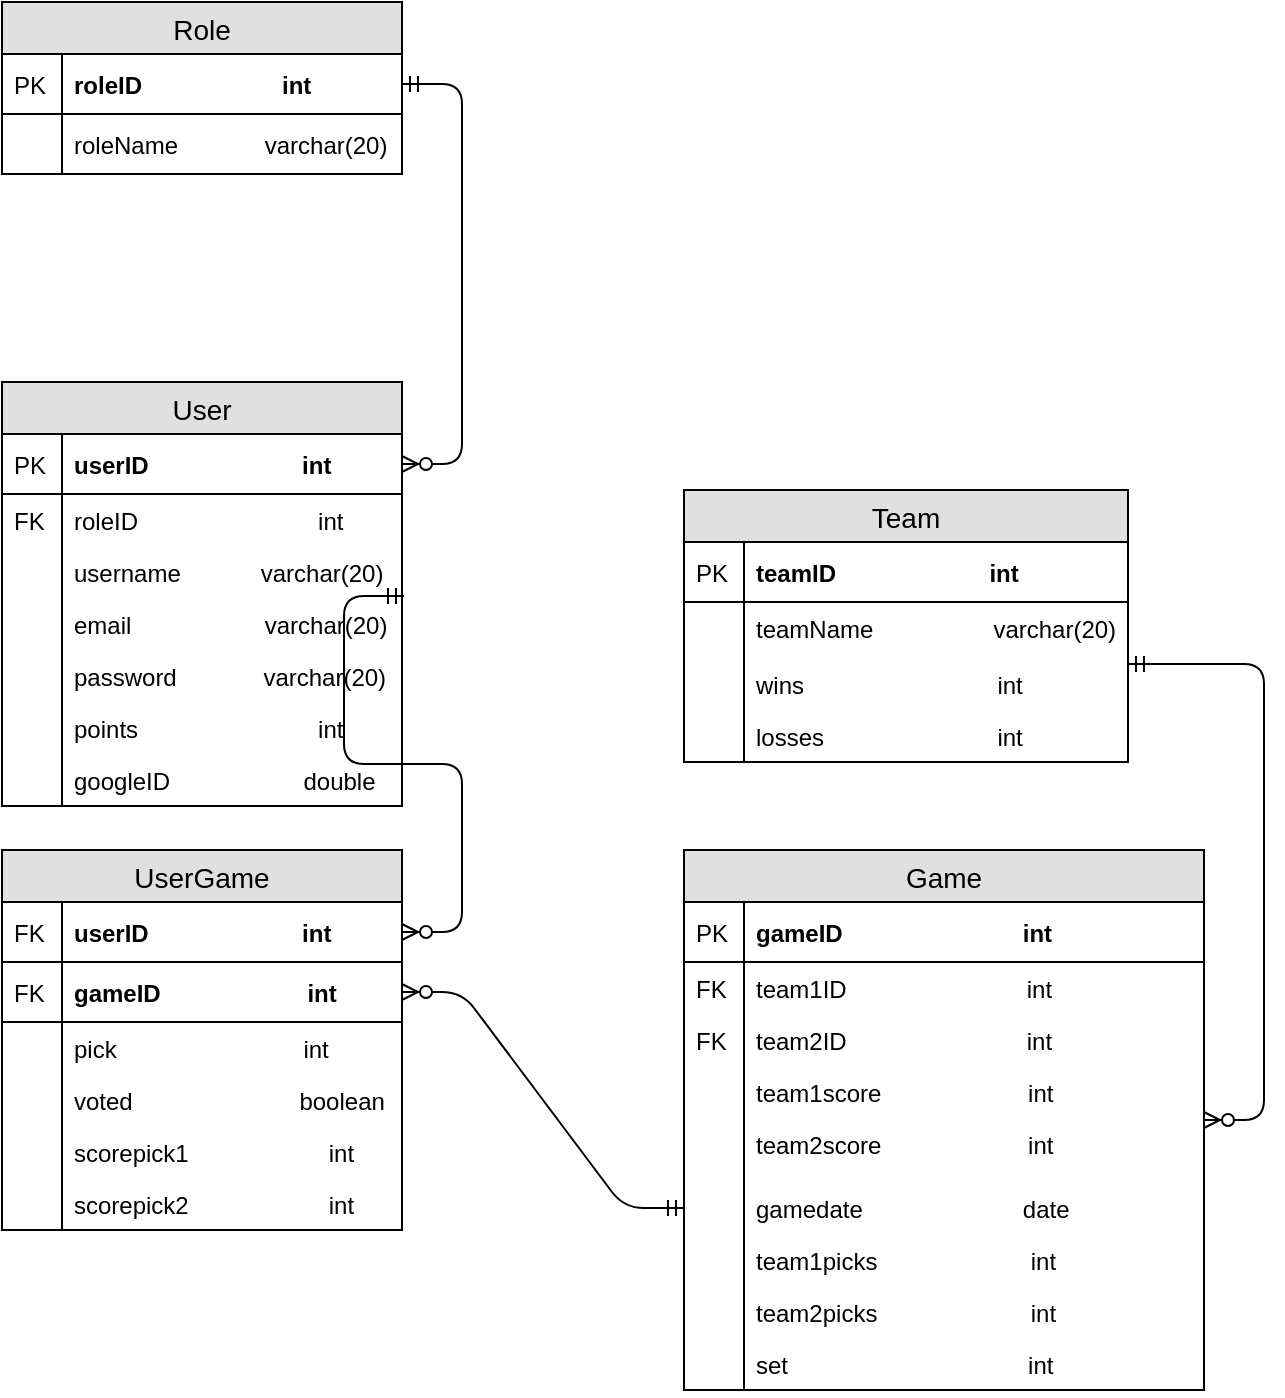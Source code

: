 <mxfile version="10.6.5" type="google"><diagram name="Page-1" id="c4acf3e9-155e-7222-9cf6-157b1a14988f"><mxGraphModel dx="1394" dy="765" grid="1" gridSize="10" guides="1" tooltips="1" connect="1" arrows="1" fold="1" page="1" pageScale="1" pageWidth="850" pageHeight="1100" background="#ffffff" math="0" shadow="0"><root><mxCell id="0"/><mxCell id="1" parent="0"/><mxCell id="39dg3uJoc_Ke6w2QGNff-1" value="User" style="swimlane;fontStyle=0;childLayout=stackLayout;horizontal=1;startSize=26;fillColor=#e0e0e0;horizontalStack=0;resizeParent=1;resizeParentMax=0;resizeLast=0;collapsible=1;marginBottom=0;swimlaneFillColor=#ffffff;align=center;fontSize=14;" parent="1" vertex="1"><mxGeometry x="169" y="260" width="200" height="212" as="geometry"/></mxCell><mxCell id="39dg3uJoc_Ke6w2QGNff-2" value="userID                       int" style="shape=partialRectangle;top=0;left=0;right=0;bottom=1;align=left;verticalAlign=middle;fillColor=none;spacingLeft=34;spacingRight=4;overflow=hidden;rotatable=0;points=[[0,0.5],[1,0.5]];portConstraint=eastwest;dropTarget=0;fontStyle=1;fontSize=12;" parent="39dg3uJoc_Ke6w2QGNff-1" vertex="1"><mxGeometry y="26" width="200" height="30" as="geometry"/></mxCell><mxCell id="39dg3uJoc_Ke6w2QGNff-3" value="PK" style="shape=partialRectangle;top=0;left=0;bottom=0;fillColor=none;align=left;verticalAlign=middle;spacingLeft=4;spacingRight=4;overflow=hidden;rotatable=0;points=[];portConstraint=eastwest;part=1;fontSize=12;" parent="39dg3uJoc_Ke6w2QGNff-2" vertex="1" connectable="0"><mxGeometry width="30" height="30" as="geometry"/></mxCell><mxCell id="LeWe9quXW1qMFzqCI5t3-9" value="roleID                           int " style="shape=partialRectangle;top=0;left=0;right=0;bottom=0;align=left;verticalAlign=top;fillColor=none;spacingLeft=34;spacingRight=4;overflow=hidden;rotatable=0;points=[[0,0.5],[1,0.5]];portConstraint=eastwest;dropTarget=0;fontSize=12;" parent="39dg3uJoc_Ke6w2QGNff-1" vertex="1"><mxGeometry y="56" width="200" height="26" as="geometry"/></mxCell><mxCell id="LeWe9quXW1qMFzqCI5t3-10" value="FK" style="shape=partialRectangle;top=0;left=0;bottom=0;fillColor=none;align=left;verticalAlign=top;spacingLeft=4;spacingRight=4;overflow=hidden;rotatable=0;points=[];portConstraint=eastwest;part=1;fontSize=12;" parent="LeWe9quXW1qMFzqCI5t3-9" vertex="1" connectable="0"><mxGeometry width="30" height="26" as="geometry"/></mxCell><mxCell id="39dg3uJoc_Ke6w2QGNff-4" value="username            varchar(20)" style="shape=partialRectangle;top=0;left=0;right=0;bottom=0;align=left;verticalAlign=top;fillColor=none;spacingLeft=34;spacingRight=4;overflow=hidden;rotatable=0;points=[[0,0.5],[1,0.5]];portConstraint=eastwest;dropTarget=0;fontSize=12;" parent="39dg3uJoc_Ke6w2QGNff-1" vertex="1"><mxGeometry y="82" width="200" height="26" as="geometry"/></mxCell><mxCell id="39dg3uJoc_Ke6w2QGNff-5" value="" style="shape=partialRectangle;top=0;left=0;bottom=0;fillColor=none;align=left;verticalAlign=top;spacingLeft=4;spacingRight=4;overflow=hidden;rotatable=0;points=[];portConstraint=eastwest;part=1;fontSize=12;" parent="39dg3uJoc_Ke6w2QGNff-4" vertex="1" connectable="0"><mxGeometry width="30" height="26" as="geometry"/></mxCell><mxCell id="39dg3uJoc_Ke6w2QGNff-6" value="email                    varchar(20)" style="shape=partialRectangle;top=0;left=0;right=0;bottom=0;align=left;verticalAlign=top;fillColor=none;spacingLeft=34;spacingRight=4;overflow=hidden;rotatable=0;points=[[0,0.5],[1,0.5]];portConstraint=eastwest;dropTarget=0;fontSize=12;" parent="39dg3uJoc_Ke6w2QGNff-1" vertex="1"><mxGeometry y="108" width="200" height="26" as="geometry"/></mxCell><mxCell id="39dg3uJoc_Ke6w2QGNff-7" value="" style="shape=partialRectangle;top=0;left=0;bottom=0;fillColor=none;align=left;verticalAlign=top;spacingLeft=4;spacingRight=4;overflow=hidden;rotatable=0;points=[];portConstraint=eastwest;part=1;fontSize=12;" parent="39dg3uJoc_Ke6w2QGNff-6" vertex="1" connectable="0"><mxGeometry width="30" height="26" as="geometry"/></mxCell><mxCell id="39dg3uJoc_Ke6w2QGNff-8" value="password             varchar(20)" style="shape=partialRectangle;top=0;left=0;right=0;bottom=0;align=left;verticalAlign=top;fillColor=none;spacingLeft=34;spacingRight=4;overflow=hidden;rotatable=0;points=[[0,0.5],[1,0.5]];portConstraint=eastwest;dropTarget=0;fontSize=12;" parent="39dg3uJoc_Ke6w2QGNff-1" vertex="1"><mxGeometry y="134" width="200" height="26" as="geometry"/></mxCell><mxCell id="39dg3uJoc_Ke6w2QGNff-9" value="" style="shape=partialRectangle;top=0;left=0;bottom=0;fillColor=none;align=left;verticalAlign=top;spacingLeft=4;spacingRight=4;overflow=hidden;rotatable=0;points=[];portConstraint=eastwest;part=1;fontSize=12;" parent="39dg3uJoc_Ke6w2QGNff-8" vertex="1" connectable="0"><mxGeometry width="30" height="26" as="geometry"/></mxCell><mxCell id="39dg3uJoc_Ke6w2QGNff-10" value="points                           int " style="shape=partialRectangle;top=0;left=0;right=0;bottom=0;align=left;verticalAlign=top;fillColor=none;spacingLeft=34;spacingRight=4;overflow=hidden;rotatable=0;points=[[0,0.5],[1,0.5]];portConstraint=eastwest;dropTarget=0;fontSize=12;" parent="39dg3uJoc_Ke6w2QGNff-1" vertex="1"><mxGeometry y="160" width="200" height="26" as="geometry"/></mxCell><mxCell id="39dg3uJoc_Ke6w2QGNff-11" value="" style="shape=partialRectangle;top=0;left=0;bottom=0;fillColor=none;align=left;verticalAlign=top;spacingLeft=4;spacingRight=4;overflow=hidden;rotatable=0;points=[];portConstraint=eastwest;part=1;fontSize=12;" parent="39dg3uJoc_Ke6w2QGNff-10" vertex="1" connectable="0"><mxGeometry width="30" height="26" as="geometry"/></mxCell><mxCell id="KqCYt2lzJXgS1s0u8yYF-1" value="googleID                    double " style="shape=partialRectangle;top=0;left=0;right=0;bottom=0;align=left;verticalAlign=top;fillColor=none;spacingLeft=34;spacingRight=4;overflow=hidden;rotatable=0;points=[[0,0.5],[1,0.5]];portConstraint=eastwest;dropTarget=0;fontSize=12;" parent="39dg3uJoc_Ke6w2QGNff-1" vertex="1"><mxGeometry y="186" width="200" height="26" as="geometry"/></mxCell><mxCell id="KqCYt2lzJXgS1s0u8yYF-2" value="" style="shape=partialRectangle;top=0;left=0;bottom=0;fillColor=none;align=left;verticalAlign=top;spacingLeft=4;spacingRight=4;overflow=hidden;rotatable=0;points=[];portConstraint=eastwest;part=1;fontSize=12;" parent="KqCYt2lzJXgS1s0u8yYF-1" vertex="1" connectable="0"><mxGeometry width="30" height="26" as="geometry"/></mxCell><mxCell id="39dg3uJoc_Ke6w2QGNff-12" value="Team" style="swimlane;fontStyle=0;childLayout=stackLayout;horizontal=1;startSize=26;fillColor=#e0e0e0;horizontalStack=0;resizeParent=1;resizeParentMax=0;resizeLast=0;collapsible=1;marginBottom=0;swimlaneFillColor=#ffffff;align=center;fontSize=14;" parent="1" vertex="1"><mxGeometry x="510" y="314" width="222" height="136" as="geometry"/></mxCell><mxCell id="39dg3uJoc_Ke6w2QGNff-13" value="teamID                       int" style="shape=partialRectangle;top=0;left=0;right=0;bottom=1;align=left;verticalAlign=middle;fillColor=none;spacingLeft=34;spacingRight=4;overflow=hidden;rotatable=0;points=[[0,0.5],[1,0.5]];portConstraint=eastwest;dropTarget=0;fontStyle=1;fontSize=12;" parent="39dg3uJoc_Ke6w2QGNff-12" vertex="1"><mxGeometry y="26" width="222" height="30" as="geometry"/></mxCell><mxCell id="39dg3uJoc_Ke6w2QGNff-14" value="PK" style="shape=partialRectangle;top=0;left=0;bottom=0;fillColor=none;align=left;verticalAlign=middle;spacingLeft=4;spacingRight=4;overflow=hidden;rotatable=0;points=[];portConstraint=eastwest;part=1;fontSize=12;" parent="39dg3uJoc_Ke6w2QGNff-13" vertex="1" connectable="0"><mxGeometry width="30" height="30" as="geometry"/></mxCell><mxCell id="39dg3uJoc_Ke6w2QGNff-15" value="teamName                  varchar(20)" style="shape=partialRectangle;top=0;left=0;right=0;bottom=0;align=left;verticalAlign=top;fillColor=none;spacingLeft=34;spacingRight=4;overflow=hidden;rotatable=0;points=[[0,0.5],[1,0.5]];portConstraint=eastwest;dropTarget=0;fontSize=12;" parent="39dg3uJoc_Ke6w2QGNff-12" vertex="1"><mxGeometry y="56" width="222" height="26" as="geometry"/></mxCell><mxCell id="39dg3uJoc_Ke6w2QGNff-16" value="" style="shape=partialRectangle;top=0;left=0;bottom=0;fillColor=none;align=left;verticalAlign=top;spacingLeft=4;spacingRight=4;overflow=hidden;rotatable=0;points=[];portConstraint=eastwest;part=1;fontSize=12;" parent="39dg3uJoc_Ke6w2QGNff-15" vertex="1" connectable="0"><mxGeometry width="30" height="26" as="geometry"/></mxCell><mxCell id="39dg3uJoc_Ke6w2QGNff-17" value="" style="shape=partialRectangle;top=0;left=0;right=0;bottom=0;align=left;verticalAlign=top;fillColor=none;spacingLeft=34;spacingRight=4;overflow=hidden;rotatable=0;points=[[0,0.5],[1,0.5]];portConstraint=eastwest;dropTarget=0;fontSize=12;" parent="39dg3uJoc_Ke6w2QGNff-12" vertex="1"><mxGeometry y="82" width="222" height="2" as="geometry"/></mxCell><mxCell id="39dg3uJoc_Ke6w2QGNff-18" value="" style="shape=partialRectangle;top=0;left=0;bottom=0;fillColor=none;align=left;verticalAlign=top;spacingLeft=4;spacingRight=4;overflow=hidden;rotatable=0;points=[];portConstraint=eastwest;part=1;fontSize=12;" parent="39dg3uJoc_Ke6w2QGNff-17" vertex="1" connectable="0"><mxGeometry width="30" height="2" as="geometry"/></mxCell><mxCell id="39dg3uJoc_Ke6w2QGNff-19" value="wins                             int" style="shape=partialRectangle;top=0;left=0;right=0;bottom=0;align=left;verticalAlign=top;fillColor=none;spacingLeft=34;spacingRight=4;overflow=hidden;rotatable=0;points=[[0,0.5],[1,0.5]];portConstraint=eastwest;dropTarget=0;fontSize=12;" parent="39dg3uJoc_Ke6w2QGNff-12" vertex="1"><mxGeometry y="84" width="222" height="26" as="geometry"/></mxCell><mxCell id="39dg3uJoc_Ke6w2QGNff-20" value="" style="shape=partialRectangle;top=0;left=0;bottom=0;fillColor=none;align=left;verticalAlign=top;spacingLeft=4;spacingRight=4;overflow=hidden;rotatable=0;points=[];portConstraint=eastwest;part=1;fontSize=12;" parent="39dg3uJoc_Ke6w2QGNff-19" vertex="1" connectable="0"><mxGeometry width="30" height="26" as="geometry"/></mxCell><mxCell id="39dg3uJoc_Ke6w2QGNff-21" value="losses                          int" style="shape=partialRectangle;top=0;left=0;right=0;bottom=0;align=left;verticalAlign=top;fillColor=none;spacingLeft=34;spacingRight=4;overflow=hidden;rotatable=0;points=[[0,0.5],[1,0.5]];portConstraint=eastwest;dropTarget=0;fontSize=12;" parent="39dg3uJoc_Ke6w2QGNff-12" vertex="1"><mxGeometry y="110" width="222" height="26" as="geometry"/></mxCell><mxCell id="39dg3uJoc_Ke6w2QGNff-22" value="" style="shape=partialRectangle;top=0;left=0;bottom=0;fillColor=none;align=left;verticalAlign=top;spacingLeft=4;spacingRight=4;overflow=hidden;rotatable=0;points=[];portConstraint=eastwest;part=1;fontSize=12;" parent="39dg3uJoc_Ke6w2QGNff-21" vertex="1" connectable="0"><mxGeometry width="30" height="26" as="geometry"/></mxCell><mxCell id="39dg3uJoc_Ke6w2QGNff-23" value="Game" style="swimlane;fontStyle=0;childLayout=stackLayout;horizontal=1;startSize=26;fillColor=#e0e0e0;horizontalStack=0;resizeParent=1;resizeParentMax=0;resizeLast=0;collapsible=1;marginBottom=0;swimlaneFillColor=#ffffff;align=center;fontSize=14;" parent="1" vertex="1"><mxGeometry x="510" y="494" width="260" height="270" as="geometry"/></mxCell><mxCell id="39dg3uJoc_Ke6w2QGNff-24" value="gameID                           int" style="shape=partialRectangle;top=0;left=0;right=0;bottom=1;align=left;verticalAlign=middle;fillColor=none;spacingLeft=34;spacingRight=4;overflow=hidden;rotatable=0;points=[[0,0.5],[1,0.5]];portConstraint=eastwest;dropTarget=0;fontStyle=1;fontSize=12;" parent="39dg3uJoc_Ke6w2QGNff-23" vertex="1"><mxGeometry y="26" width="260" height="30" as="geometry"/></mxCell><mxCell id="39dg3uJoc_Ke6w2QGNff-25" value="PK" style="shape=partialRectangle;top=0;left=0;bottom=0;fillColor=none;align=left;verticalAlign=middle;spacingLeft=4;spacingRight=4;overflow=hidden;rotatable=0;points=[];portConstraint=eastwest;part=1;fontSize=12;" parent="39dg3uJoc_Ke6w2QGNff-24" vertex="1" connectable="0"><mxGeometry width="30" height="30" as="geometry"/></mxCell><mxCell id="3FvSKRWVDA4iDzzyhuEv-1" value="team1ID                           int" style="shape=partialRectangle;top=0;left=0;right=0;bottom=0;align=left;verticalAlign=top;fillColor=none;spacingLeft=34;spacingRight=4;overflow=hidden;rotatable=0;points=[[0,0.5],[1,0.5]];portConstraint=eastwest;dropTarget=0;fontSize=12;" parent="39dg3uJoc_Ke6w2QGNff-23" vertex="1"><mxGeometry y="56" width="260" height="26" as="geometry"/></mxCell><mxCell id="3FvSKRWVDA4iDzzyhuEv-2" value="FK" style="shape=partialRectangle;top=0;left=0;bottom=0;fillColor=none;align=left;verticalAlign=top;spacingLeft=4;spacingRight=4;overflow=hidden;rotatable=0;points=[];portConstraint=eastwest;part=1;fontSize=12;" parent="3FvSKRWVDA4iDzzyhuEv-1" vertex="1" connectable="0"><mxGeometry width="30" height="26" as="geometry"/></mxCell><mxCell id="3FvSKRWVDA4iDzzyhuEv-5" value="team2ID                           int" style="shape=partialRectangle;top=0;left=0;right=0;bottom=0;align=left;verticalAlign=top;fillColor=none;spacingLeft=34;spacingRight=4;overflow=hidden;rotatable=0;points=[[0,0.5],[1,0.5]];portConstraint=eastwest;dropTarget=0;fontSize=12;" parent="39dg3uJoc_Ke6w2QGNff-23" vertex="1"><mxGeometry y="82" width="260" height="26" as="geometry"/></mxCell><mxCell id="3FvSKRWVDA4iDzzyhuEv-6" value="FK" style="shape=partialRectangle;top=0;left=0;bottom=0;fillColor=none;align=left;verticalAlign=top;spacingLeft=4;spacingRight=4;overflow=hidden;rotatable=0;points=[];portConstraint=eastwest;part=1;fontSize=12;" parent="3FvSKRWVDA4iDzzyhuEv-5" vertex="1" connectable="0"><mxGeometry width="30" height="26" as="geometry"/></mxCell><mxCell id="39dg3uJoc_Ke6w2QGNff-26" value="team1score                      int&#10;&#10;" style="shape=partialRectangle;top=0;left=0;right=0;bottom=0;align=left;verticalAlign=top;fillColor=none;spacingLeft=34;spacingRight=4;overflow=hidden;rotatable=0;points=[[0,0.5],[1,0.5]];portConstraint=eastwest;dropTarget=0;fontSize=12;" parent="39dg3uJoc_Ke6w2QGNff-23" vertex="1"><mxGeometry y="108" width="260" height="26" as="geometry"/></mxCell><mxCell id="39dg3uJoc_Ke6w2QGNff-27" value="" style="shape=partialRectangle;top=0;left=0;bottom=0;fillColor=none;align=left;verticalAlign=top;spacingLeft=4;spacingRight=4;overflow=hidden;rotatable=0;points=[];portConstraint=eastwest;part=1;fontSize=12;" parent="39dg3uJoc_Ke6w2QGNff-26" vertex="1" connectable="0"><mxGeometry width="30" height="26" as="geometry"/></mxCell><mxCell id="39dg3uJoc_Ke6w2QGNff-28" value="team2score                      int" style="shape=partialRectangle;top=0;left=0;right=0;bottom=0;align=left;verticalAlign=top;fillColor=none;spacingLeft=34;spacingRight=4;overflow=hidden;rotatable=0;points=[[0,0.5],[1,0.5]];portConstraint=eastwest;dropTarget=0;fontSize=12;" parent="39dg3uJoc_Ke6w2QGNff-23" vertex="1"><mxGeometry y="134" width="260" height="28" as="geometry"/></mxCell><mxCell id="39dg3uJoc_Ke6w2QGNff-29" value="" style="shape=partialRectangle;top=0;left=0;bottom=0;fillColor=none;align=left;verticalAlign=top;spacingLeft=4;spacingRight=4;overflow=hidden;rotatable=0;points=[];portConstraint=eastwest;part=1;fontSize=12;" parent="39dg3uJoc_Ke6w2QGNff-28" vertex="1" connectable="0"><mxGeometry width="30" height="28" as="geometry"/></mxCell><mxCell id="39dg3uJoc_Ke6w2QGNff-30" value="" style="shape=partialRectangle;top=0;left=0;right=0;bottom=0;align=left;verticalAlign=top;fillColor=none;spacingLeft=34;spacingRight=4;overflow=hidden;rotatable=0;points=[[0,0.5],[1,0.5]];portConstraint=eastwest;dropTarget=0;fontSize=12;" parent="39dg3uJoc_Ke6w2QGNff-23" vertex="1"><mxGeometry y="162" width="260" height="4" as="geometry"/></mxCell><mxCell id="39dg3uJoc_Ke6w2QGNff-31" value="" style="shape=partialRectangle;top=0;left=0;bottom=0;fillColor=none;align=left;verticalAlign=top;spacingLeft=4;spacingRight=4;overflow=hidden;rotatable=0;points=[];portConstraint=eastwest;part=1;fontSize=12;" parent="39dg3uJoc_Ke6w2QGNff-30" vertex="1" connectable="0"><mxGeometry width="30" height="4" as="geometry"/></mxCell><mxCell id="39dg3uJoc_Ke6w2QGNff-32" value="gamedate                        date" style="shape=partialRectangle;top=0;left=0;right=0;bottom=0;align=left;verticalAlign=top;fillColor=none;spacingLeft=34;spacingRight=4;overflow=hidden;rotatable=0;points=[[0,0.5],[1,0.5]];portConstraint=eastwest;dropTarget=0;fontSize=12;" parent="39dg3uJoc_Ke6w2QGNff-23" vertex="1"><mxGeometry y="166" width="260" height="26" as="geometry"/></mxCell><mxCell id="39dg3uJoc_Ke6w2QGNff-33" value="" style="shape=partialRectangle;top=0;left=0;bottom=0;fillColor=none;align=left;verticalAlign=top;spacingLeft=4;spacingRight=4;overflow=hidden;rotatable=0;points=[];portConstraint=eastwest;part=1;fontSize=12;" parent="39dg3uJoc_Ke6w2QGNff-32" vertex="1" connectable="0"><mxGeometry width="30" height="26" as="geometry"/></mxCell><mxCell id="lmtVafjaOacit0q6Twhu-1" value="team1picks                       int" style="shape=partialRectangle;top=0;left=0;right=0;bottom=0;align=left;verticalAlign=top;fillColor=none;spacingLeft=34;spacingRight=4;overflow=hidden;rotatable=0;points=[[0,0.5],[1,0.5]];portConstraint=eastwest;dropTarget=0;fontSize=12;" parent="39dg3uJoc_Ke6w2QGNff-23" vertex="1"><mxGeometry y="192" width="260" height="26" as="geometry"/></mxCell><mxCell id="lmtVafjaOacit0q6Twhu-2" value="" style="shape=partialRectangle;top=0;left=0;bottom=0;fillColor=none;align=left;verticalAlign=top;spacingLeft=4;spacingRight=4;overflow=hidden;rotatable=0;points=[];portConstraint=eastwest;part=1;fontSize=12;" parent="lmtVafjaOacit0q6Twhu-1" vertex="1" connectable="0"><mxGeometry width="30" height="26" as="geometry"/></mxCell><mxCell id="lmtVafjaOacit0q6Twhu-3" value="team2picks                       int" style="shape=partialRectangle;top=0;left=0;right=0;bottom=0;align=left;verticalAlign=top;fillColor=none;spacingLeft=34;spacingRight=4;overflow=hidden;rotatable=0;points=[[0,0.5],[1,0.5]];portConstraint=eastwest;dropTarget=0;fontSize=12;" parent="39dg3uJoc_Ke6w2QGNff-23" vertex="1"><mxGeometry y="218" width="260" height="26" as="geometry"/></mxCell><mxCell id="lmtVafjaOacit0q6Twhu-4" value="" style="shape=partialRectangle;top=0;left=0;bottom=0;fillColor=none;align=left;verticalAlign=top;spacingLeft=4;spacingRight=4;overflow=hidden;rotatable=0;points=[];portConstraint=eastwest;part=1;fontSize=12;" parent="lmtVafjaOacit0q6Twhu-3" vertex="1" connectable="0"><mxGeometry width="30" height="26" as="geometry"/></mxCell><mxCell id="jA7tQxrb5mG8bH9ooto4-1" value="set                                    int" style="shape=partialRectangle;top=0;left=0;right=0;bottom=0;align=left;verticalAlign=top;fillColor=none;spacingLeft=34;spacingRight=4;overflow=hidden;rotatable=0;points=[[0,0.5],[1,0.5]];portConstraint=eastwest;dropTarget=0;fontSize=12;" parent="39dg3uJoc_Ke6w2QGNff-23" vertex="1"><mxGeometry y="244" width="260" height="26" as="geometry"/></mxCell><mxCell id="jA7tQxrb5mG8bH9ooto4-2" value="" style="shape=partialRectangle;top=0;left=0;bottom=0;fillColor=none;align=left;verticalAlign=top;spacingLeft=4;spacingRight=4;overflow=hidden;rotatable=0;points=[];portConstraint=eastwest;part=1;fontSize=12;" parent="jA7tQxrb5mG8bH9ooto4-1" connectable="0" vertex="1"><mxGeometry width="30" height="26" as="geometry"/></mxCell><mxCell id="39dg3uJoc_Ke6w2QGNff-42" value="" style="edgeStyle=entityRelationEdgeStyle;fontSize=12;html=1;endArrow=ERzeroToMany;startArrow=ERmandOne;exitX=1;exitY=0.115;exitDx=0;exitDy=0;exitPerimeter=0;" parent="1" source="39dg3uJoc_Ke6w2QGNff-19" target="39dg3uJoc_Ke6w2QGNff-23" edge="1"><mxGeometry width="100" height="100" relative="1" as="geometry"><mxPoint x="860" y="440" as="sourcePoint"/><mxPoint x="780" y="562" as="targetPoint"/></mxGeometry></mxCell><mxCell id="SED06IVvF_NoDEgSNBNS-1" value="UserGame" style="swimlane;fontStyle=0;childLayout=stackLayout;horizontal=1;startSize=26;fillColor=#e0e0e0;horizontalStack=0;resizeParent=1;resizeParentMax=0;resizeLast=0;collapsible=1;marginBottom=0;swimlaneFillColor=#ffffff;align=center;fontSize=14;" parent="1" vertex="1"><mxGeometry x="169" y="494" width="200" height="190" as="geometry"/></mxCell><mxCell id="SED06IVvF_NoDEgSNBNS-12" value="userID                       int" style="shape=partialRectangle;top=0;left=0;right=0;bottom=1;align=left;verticalAlign=middle;fillColor=none;spacingLeft=34;spacingRight=4;overflow=hidden;rotatable=0;points=[[0,0.5],[1,0.5]];portConstraint=eastwest;dropTarget=0;fontStyle=1;fontSize=12;" parent="SED06IVvF_NoDEgSNBNS-1" vertex="1"><mxGeometry y="26" width="200" height="30" as="geometry"/></mxCell><mxCell id="SED06IVvF_NoDEgSNBNS-13" value="FK" style="shape=partialRectangle;top=0;left=0;bottom=0;fillColor=none;align=left;verticalAlign=middle;spacingLeft=4;spacingRight=4;overflow=hidden;rotatable=0;points=[];portConstraint=eastwest;part=1;fontSize=12;" parent="SED06IVvF_NoDEgSNBNS-12" vertex="1" connectable="0"><mxGeometry width="30" height="30" as="geometry"/></mxCell><mxCell id="SED06IVvF_NoDEgSNBNS-2" value="gameID                      int" style="shape=partialRectangle;top=0;left=0;right=0;bottom=1;align=left;verticalAlign=middle;fillColor=none;spacingLeft=34;spacingRight=4;overflow=hidden;rotatable=0;points=[[0,0.5],[1,0.5]];portConstraint=eastwest;dropTarget=0;fontStyle=1;fontSize=12;" parent="SED06IVvF_NoDEgSNBNS-1" vertex="1"><mxGeometry y="56" width="200" height="30" as="geometry"/></mxCell><mxCell id="SED06IVvF_NoDEgSNBNS-3" value="FK" style="shape=partialRectangle;top=0;left=0;bottom=0;fillColor=none;align=left;verticalAlign=middle;spacingLeft=4;spacingRight=4;overflow=hidden;rotatable=0;points=[];portConstraint=eastwest;part=1;fontSize=12;" parent="SED06IVvF_NoDEgSNBNS-2" vertex="1" connectable="0"><mxGeometry width="30" height="30" as="geometry"/></mxCell><mxCell id="SED06IVvF_NoDEgSNBNS-4" value="pick                            int" style="shape=partialRectangle;top=0;left=0;right=0;bottom=0;align=left;verticalAlign=top;fillColor=none;spacingLeft=34;spacingRight=4;overflow=hidden;rotatable=0;points=[[0,0.5],[1,0.5]];portConstraint=eastwest;dropTarget=0;fontSize=12;" parent="SED06IVvF_NoDEgSNBNS-1" vertex="1"><mxGeometry y="86" width="200" height="26" as="geometry"/></mxCell><mxCell id="SED06IVvF_NoDEgSNBNS-5" value="" style="shape=partialRectangle;top=0;left=0;bottom=0;fillColor=none;align=left;verticalAlign=top;spacingLeft=4;spacingRight=4;overflow=hidden;rotatable=0;points=[];portConstraint=eastwest;part=1;fontSize=12;" parent="SED06IVvF_NoDEgSNBNS-4" vertex="1" connectable="0"><mxGeometry width="30" height="26" as="geometry"/></mxCell><mxCell id="KqCYt2lzJXgS1s0u8yYF-3" value="voted                         boolean" style="shape=partialRectangle;top=0;left=0;right=0;bottom=0;align=left;verticalAlign=top;fillColor=none;spacingLeft=34;spacingRight=4;overflow=hidden;rotatable=0;points=[[0,0.5],[1,0.5]];portConstraint=eastwest;dropTarget=0;fontSize=12;" parent="SED06IVvF_NoDEgSNBNS-1" vertex="1"><mxGeometry y="112" width="200" height="26" as="geometry"/></mxCell><mxCell id="KqCYt2lzJXgS1s0u8yYF-4" value="" style="shape=partialRectangle;top=0;left=0;bottom=0;fillColor=none;align=left;verticalAlign=top;spacingLeft=4;spacingRight=4;overflow=hidden;rotatable=0;points=[];portConstraint=eastwest;part=1;fontSize=12;" parent="KqCYt2lzJXgS1s0u8yYF-3" vertex="1" connectable="0"><mxGeometry width="30" height="26" as="geometry"/></mxCell><mxCell id="9Qv9PyVbHbYQSSoAVYvS-3" value="scorepick1                     int" style="shape=partialRectangle;top=0;left=0;right=0;bottom=0;align=left;verticalAlign=top;fillColor=none;spacingLeft=34;spacingRight=4;overflow=hidden;rotatable=0;points=[[0,0.5],[1,0.5]];portConstraint=eastwest;dropTarget=0;fontSize=12;" vertex="1" parent="SED06IVvF_NoDEgSNBNS-1"><mxGeometry y="138" width="200" height="26" as="geometry"/></mxCell><mxCell id="9Qv9PyVbHbYQSSoAVYvS-4" value="" style="shape=partialRectangle;top=0;left=0;bottom=0;fillColor=none;align=left;verticalAlign=top;spacingLeft=4;spacingRight=4;overflow=hidden;rotatable=0;points=[];portConstraint=eastwest;part=1;fontSize=12;" vertex="1" connectable="0" parent="9Qv9PyVbHbYQSSoAVYvS-3"><mxGeometry width="30" height="26" as="geometry"/></mxCell><mxCell id="9Qv9PyVbHbYQSSoAVYvS-5" value="scorepick2                     int" style="shape=partialRectangle;top=0;left=0;right=0;bottom=0;align=left;verticalAlign=top;fillColor=none;spacingLeft=34;spacingRight=4;overflow=hidden;rotatable=0;points=[[0,0.5],[1,0.5]];portConstraint=eastwest;dropTarget=0;fontSize=12;" vertex="1" parent="SED06IVvF_NoDEgSNBNS-1"><mxGeometry y="164" width="200" height="26" as="geometry"/></mxCell><mxCell id="9Qv9PyVbHbYQSSoAVYvS-6" value="" style="shape=partialRectangle;top=0;left=0;bottom=0;fillColor=none;align=left;verticalAlign=top;spacingLeft=4;spacingRight=4;overflow=hidden;rotatable=0;points=[];portConstraint=eastwest;part=1;fontSize=12;" vertex="1" connectable="0" parent="9Qv9PyVbHbYQSSoAVYvS-5"><mxGeometry width="30" height="26" as="geometry"/></mxCell><mxCell id="SED06IVvF_NoDEgSNBNS-14" value="" style="edgeStyle=entityRelationEdgeStyle;fontSize=12;html=1;endArrow=ERzeroToMany;startArrow=ERmandOne;exitX=1.005;exitY=-0.038;exitDx=0;exitDy=0;exitPerimeter=0;" parent="1" source="39dg3uJoc_Ke6w2QGNff-6" target="SED06IVvF_NoDEgSNBNS-12" edge="1"><mxGeometry width="100" height="100" relative="1" as="geometry"><mxPoint x="80" y="330" as="sourcePoint"/><mxPoint x="110" y="641" as="targetPoint"/></mxGeometry></mxCell><mxCell id="SED06IVvF_NoDEgSNBNS-16" value="" style="edgeStyle=entityRelationEdgeStyle;fontSize=12;html=1;endArrow=ERzeroToMany;startArrow=ERmandOne;entryX=1;entryY=0.5;entryDx=0;entryDy=0;exitX=0;exitY=0.5;exitDx=0;exitDy=0;" parent="1" source="39dg3uJoc_Ke6w2QGNff-32" target="SED06IVvF_NoDEgSNBNS-2" edge="1"><mxGeometry width="100" height="100" relative="1" as="geometry"><mxPoint x="460" y="970" as="sourcePoint"/><mxPoint x="270" y="890" as="targetPoint"/></mxGeometry></mxCell><mxCell id="LeWe9quXW1qMFzqCI5t3-1" value="Role" style="swimlane;fontStyle=0;childLayout=stackLayout;horizontal=1;startSize=26;fillColor=#e0e0e0;horizontalStack=0;resizeParent=1;resizeParentMax=0;resizeLast=0;collapsible=1;marginBottom=0;swimlaneFillColor=#ffffff;align=center;fontSize=14;" parent="1" vertex="1"><mxGeometry x="169" y="70" width="200" height="86" as="geometry"/></mxCell><mxCell id="LeWe9quXW1qMFzqCI5t3-2" value="roleID                     int" style="shape=partialRectangle;top=0;left=0;right=0;bottom=1;align=left;verticalAlign=middle;fillColor=none;spacingLeft=34;spacingRight=4;overflow=hidden;rotatable=0;points=[[0,0.5],[1,0.5]];portConstraint=eastwest;dropTarget=0;fontStyle=1;fontSize=12;" parent="LeWe9quXW1qMFzqCI5t3-1" vertex="1"><mxGeometry y="26" width="200" height="30" as="geometry"/></mxCell><mxCell id="LeWe9quXW1qMFzqCI5t3-3" value="PK" style="shape=partialRectangle;top=0;left=0;bottom=0;fillColor=none;align=left;verticalAlign=middle;spacingLeft=4;spacingRight=4;overflow=hidden;rotatable=0;points=[];portConstraint=eastwest;part=1;fontSize=12;" parent="LeWe9quXW1qMFzqCI5t3-2" vertex="1" connectable="0"><mxGeometry width="30" height="30" as="geometry"/></mxCell><mxCell id="LeWe9quXW1qMFzqCI5t3-4" value="roleName             varchar(20)" style="shape=partialRectangle;top=0;left=0;right=0;bottom=1;align=left;verticalAlign=middle;fillColor=none;spacingLeft=34;spacingRight=4;overflow=hidden;rotatable=0;points=[[0,0.5],[1,0.5]];portConstraint=eastwest;dropTarget=0;fontStyle=0;fontSize=12;" parent="LeWe9quXW1qMFzqCI5t3-1" vertex="1"><mxGeometry y="56" width="200" height="30" as="geometry"/></mxCell><mxCell id="LeWe9quXW1qMFzqCI5t3-5" value="" style="shape=partialRectangle;top=0;left=0;bottom=0;fillColor=none;align=left;verticalAlign=middle;spacingLeft=4;spacingRight=4;overflow=hidden;rotatable=0;points=[];portConstraint=eastwest;part=1;fontSize=12;" parent="LeWe9quXW1qMFzqCI5t3-4" vertex="1" connectable="0"><mxGeometry width="30" height="30" as="geometry"/></mxCell><mxCell id="LeWe9quXW1qMFzqCI5t3-8" value="" style="edgeStyle=entityRelationEdgeStyle;fontSize=12;html=1;endArrow=ERzeroToMany;startArrow=ERmandOne;exitX=1;exitY=0.5;exitDx=0;exitDy=0;" parent="1" source="LeWe9quXW1qMFzqCI5t3-2" target="39dg3uJoc_Ke6w2QGNff-2" edge="1"><mxGeometry width="100" height="100" relative="1" as="geometry"><mxPoint x="441" y="107" as="sourcePoint"/><mxPoint x="440" y="301" as="targetPoint"/></mxGeometry></mxCell></root></mxGraphModel></diagram></mxfile>